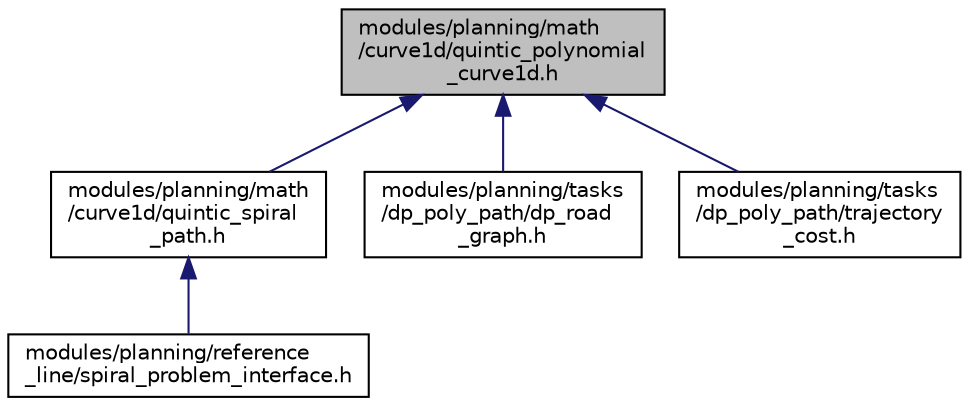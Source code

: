 digraph "modules/planning/math/curve1d/quintic_polynomial_curve1d.h"
{
  edge [fontname="Helvetica",fontsize="10",labelfontname="Helvetica",labelfontsize="10"];
  node [fontname="Helvetica",fontsize="10",shape=record];
  Node5 [label="modules/planning/math\l/curve1d/quintic_polynomial\l_curve1d.h",height=0.2,width=0.4,color="black", fillcolor="grey75", style="filled", fontcolor="black"];
  Node5 -> Node6 [dir="back",color="midnightblue",fontsize="10",style="solid",fontname="Helvetica"];
  Node6 [label="modules/planning/math\l/curve1d/quintic_spiral\l_path.h",height=0.2,width=0.4,color="black", fillcolor="white", style="filled",URL="$quintic__spiral__path_8h.html"];
  Node6 -> Node7 [dir="back",color="midnightblue",fontsize="10",style="solid",fontname="Helvetica"];
  Node7 [label="modules/planning/reference\l_line/spiral_problem_interface.h",height=0.2,width=0.4,color="black", fillcolor="white", style="filled",URL="$spiral__problem__interface_8h.html"];
  Node5 -> Node8 [dir="back",color="midnightblue",fontsize="10",style="solid",fontname="Helvetica"];
  Node8 [label="modules/planning/tasks\l/dp_poly_path/dp_road\l_graph.h",height=0.2,width=0.4,color="black", fillcolor="white", style="filled",URL="$dp__road__graph_8h.html"];
  Node5 -> Node9 [dir="back",color="midnightblue",fontsize="10",style="solid",fontname="Helvetica"];
  Node9 [label="modules/planning/tasks\l/dp_poly_path/trajectory\l_cost.h",height=0.2,width=0.4,color="black", fillcolor="white", style="filled",URL="$trajectory__cost_8h.html"];
}
